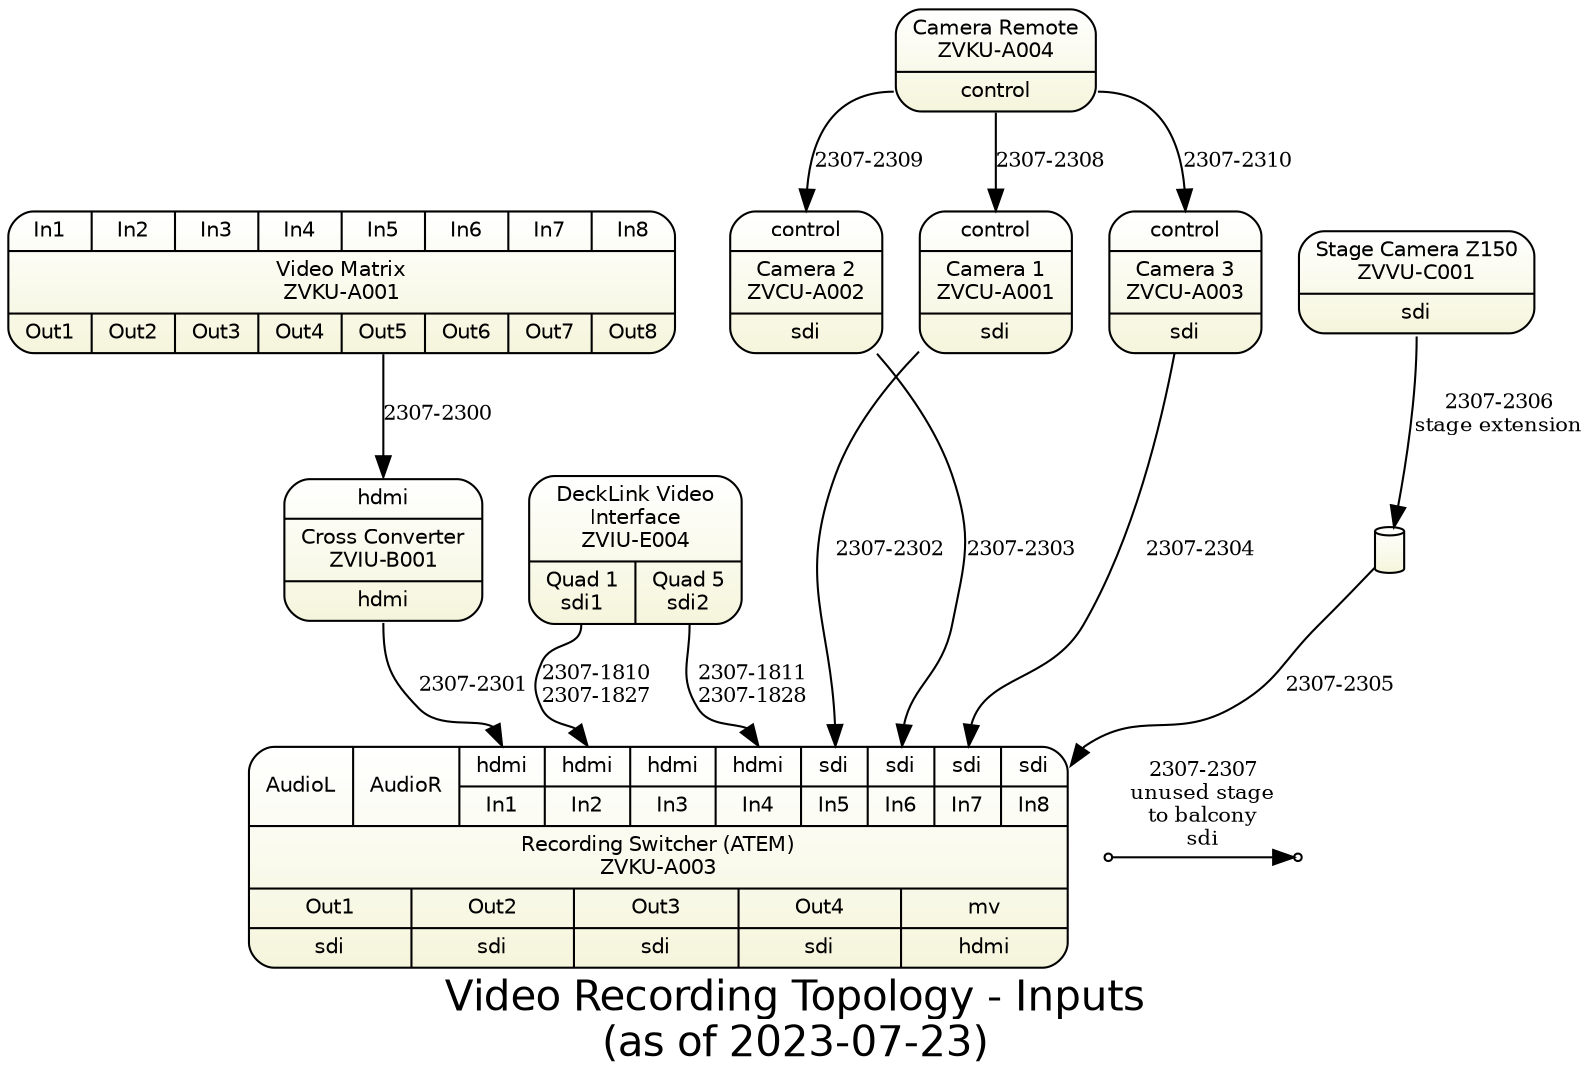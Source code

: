 digraph recording { 
  
graph [overlap = true, fontsize = 20, 
      label="Video Recording Topology - Inputs\n(as of 2023-07-23)",
      fontname = Helvetica, bgcolor=white
      ]
 
node [shape = Mrecord style=filled , fillcolor="white:beige"  , fontsize = 10,
      gradientangle=270 fontname = Helvetica ]
      
camera1 [label="{<control>control|Camera 1\nZVCU-A001|sdi}" tooltip="Sony SRG360SHE"]
camera2 [label="{<control>control|Camera 2\nZVCU-A002|sdi}" tooltip="Sony SRG360SHE"]
camera3 [label="{<control>control|Camera 3\nZVCU-A003|sdi}" tooltip="Sony SRG360SHE"]
 
zvkua003 [
  tooltip="BMD ATEM Television Studio Pro HD"

  label="{
    {{<al>AudioL}|{<ar>AudioR}|
      {<i1>hdmi|In1}|{<i2>hdmi|In2}|{<i3>hdmi|In3}|{<i4>hdmi|In4}
      |{<i5>sdi|In5}|{<i6>sdi|In6}|{<i7>sdi|In7}|{<i8>sdi|In8}}
      |Recording Switcher (ATEM)\nZVKU-A003|
      {{Out1|<o1>sdi}|{Out2|<o2>sdi}|{Out3|<o3>sdi}|{Out4|<o4>sdi}|{mv|<mv>hdmi}}
    }"
]

zviue004kf [  label="
{ DeckLink Video\nInterface\nZVIU-E004 | 
 { 
  <c1> Quad 1\nsdi1 
| <c2> Quad 5\nsdi2
} } 
"];  

zvkua001 [
  tooltip="Kramer VS-88DT"
  label="{
  {
    <i1>In1|<i2>In2|<i3>In3|<i4>In4|<i5>In5| <i6> In6 |<i7>In7|{<i8>In8}}
  |Video Matrix\nZVKU-A001|
  {<o1>Out1|<o2>Out2|<o3>Out3|<o4>Out4|<o5>Out5|<o6>Out6 |<o7>Out7| <o8> Out8 } }"]
   
rmip10 [
  label="{
      Camera Remote\nZVKU-A004 
      |<control>control
    }"
  tooltip="Sony RMIP10"
]

mdhx1 [
  label="{
      <hdmiin>hdmi|Cross Converter\nZVIU-B001 
      |<hdmiout>hdmi
    }"
  tooltip="Decimator MD-HX"
]
 
z150 [ label="{Stage Camera Z150\nZVVU-C001|<sdi>sdi}" ] 
 
camera1  -> zvkua003:i5 [label="2307-2302" fontsize=10]
camera2  -> zvkua003:i6 [label="2307-2303" fontsize=10]
camera3  -> zvkua003:i7 [label="2307-2304" fontsize=10]

b2305 [shape=cylinder width=0.2 height=0.3 label=""]
z150:sdi -> b2305  [label="2307-2306\nstage extension" fontsize=10]
b2305 -> zvkua003:i8 [label="2307-2305" fontsize=10  ]
 
p1 [shape=point]
p2 [shape=point]
p1 -> p2 [label="2307-2307\nunused stage\nto balcony\nsdi" fontsize=10]
 
rmip10:control -> camera1:control [label="2307-2308" fontsize=10]
rmip10:control -> camera2:control [label="2307-2309" fontsize=10]
rmip10:control -> camera3:control [label="2307-2310" fontsize=10]
 
zvkua001:o5 -> mdhx1:hdmiin  [label="2307-2300" fontsize=10]
mdhx1:hdmiout -> zvkua003:i1 [label="2307-2301" fontsize=10]
 
zviue004kf:c1 -> zvkua003:i2 [label="2307-1810\n2307-1827" fontsize=10]
zviue004kf:c2 -> zvkua003:i4 [label="2307-1811\n2307-1828" fontsize=10]

{rank=same; z150 camera2 camera3 camera1 }
{rank=max;  p2 p1}
} 